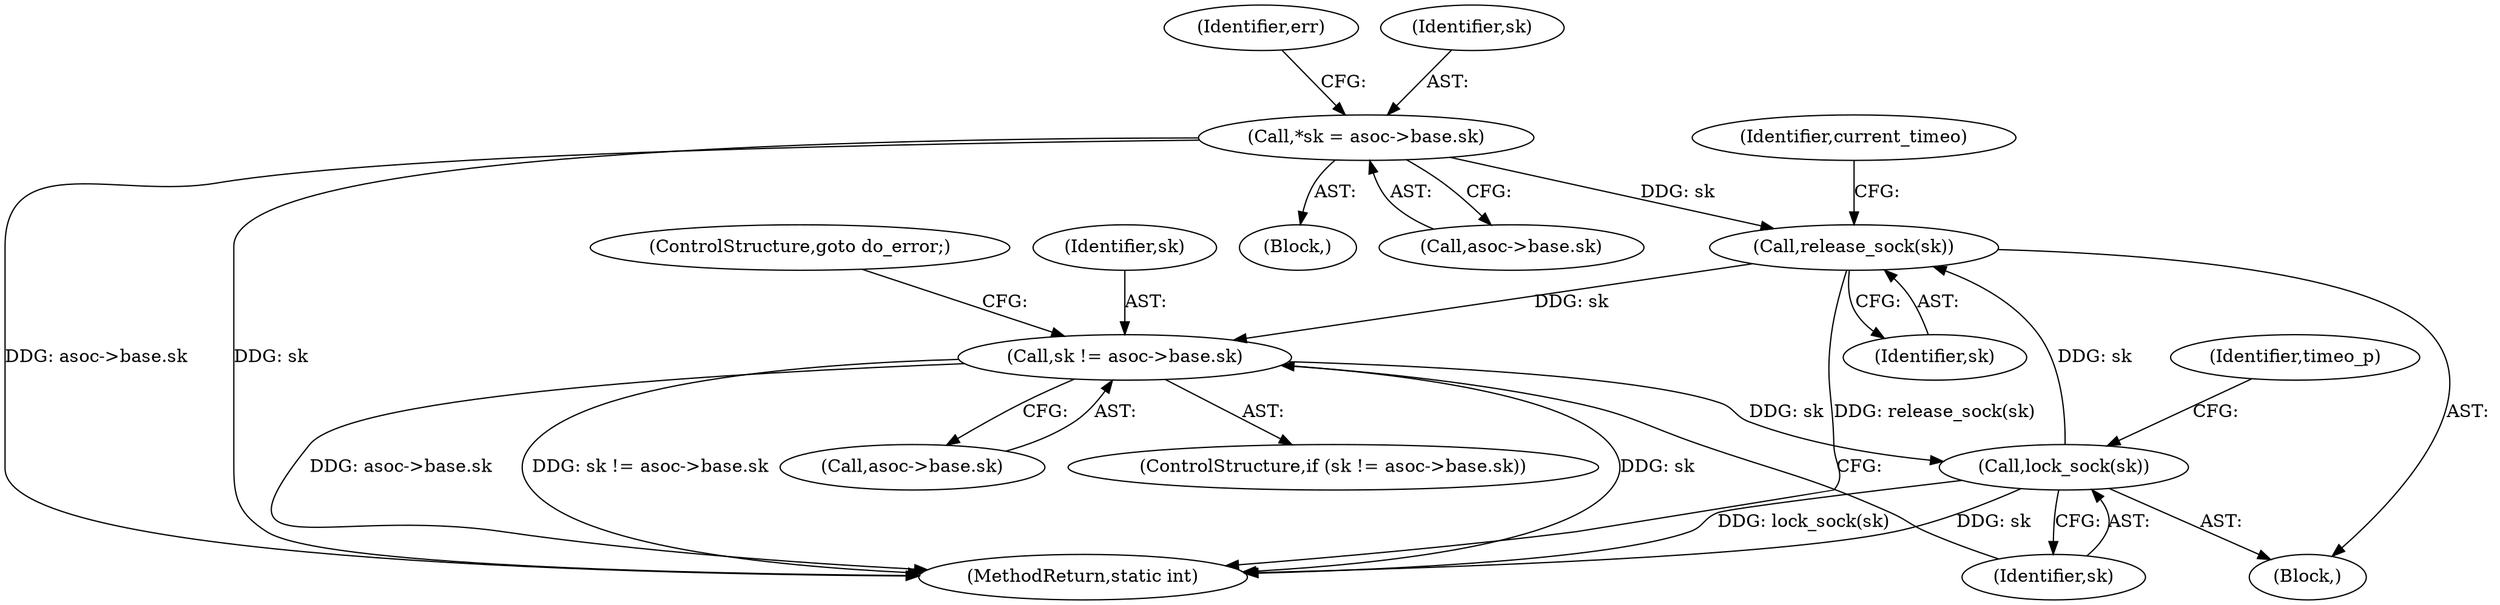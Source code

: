 digraph "0_linux_dfcb9f4f99f1e9a49e43398a7bfbf56927544af1_0@pointer" {
"1000179" [label="(Call,release_sock(sk))"];
"1000194" [label="(Call,lock_sock(sk))"];
"1000186" [label="(Call,sk != asoc->base.sk)"];
"1000179" [label="(Call,release_sock(sk))"];
"1000110" [label="(Call,*sk = asoc->base.sk)"];
"1000195" [label="(Identifier,sk)"];
"1000194" [label="(Call,lock_sock(sk))"];
"1000108" [label="(Block,)"];
"1000182" [label="(Identifier,current_timeo)"];
"1000188" [label="(Call,asoc->base.sk)"];
"1000119" [label="(Identifier,err)"];
"1000198" [label="(Identifier,timeo_p)"];
"1000179" [label="(Call,release_sock(sk))"];
"1000112" [label="(Call,asoc->base.sk)"];
"1000110" [label="(Call,*sk = asoc->base.sk)"];
"1000231" [label="(MethodReturn,static int)"];
"1000187" [label="(Identifier,sk)"];
"1000193" [label="(ControlStructure,goto do_error;)"];
"1000185" [label="(ControlStructure,if (sk != asoc->base.sk))"];
"1000111" [label="(Identifier,sk)"];
"1000138" [label="(Block,)"];
"1000186" [label="(Call,sk != asoc->base.sk)"];
"1000180" [label="(Identifier,sk)"];
"1000179" -> "1000138"  [label="AST: "];
"1000179" -> "1000180"  [label="CFG: "];
"1000180" -> "1000179"  [label="AST: "];
"1000182" -> "1000179"  [label="CFG: "];
"1000179" -> "1000231"  [label="DDG: release_sock(sk)"];
"1000194" -> "1000179"  [label="DDG: sk"];
"1000110" -> "1000179"  [label="DDG: sk"];
"1000179" -> "1000186"  [label="DDG: sk"];
"1000194" -> "1000138"  [label="AST: "];
"1000194" -> "1000195"  [label="CFG: "];
"1000195" -> "1000194"  [label="AST: "];
"1000198" -> "1000194"  [label="CFG: "];
"1000194" -> "1000231"  [label="DDG: sk"];
"1000194" -> "1000231"  [label="DDG: lock_sock(sk)"];
"1000186" -> "1000194"  [label="DDG: sk"];
"1000186" -> "1000185"  [label="AST: "];
"1000186" -> "1000188"  [label="CFG: "];
"1000187" -> "1000186"  [label="AST: "];
"1000188" -> "1000186"  [label="AST: "];
"1000193" -> "1000186"  [label="CFG: "];
"1000195" -> "1000186"  [label="CFG: "];
"1000186" -> "1000231"  [label="DDG: sk"];
"1000186" -> "1000231"  [label="DDG: asoc->base.sk"];
"1000186" -> "1000231"  [label="DDG: sk != asoc->base.sk"];
"1000110" -> "1000108"  [label="AST: "];
"1000110" -> "1000112"  [label="CFG: "];
"1000111" -> "1000110"  [label="AST: "];
"1000112" -> "1000110"  [label="AST: "];
"1000119" -> "1000110"  [label="CFG: "];
"1000110" -> "1000231"  [label="DDG: asoc->base.sk"];
"1000110" -> "1000231"  [label="DDG: sk"];
}
